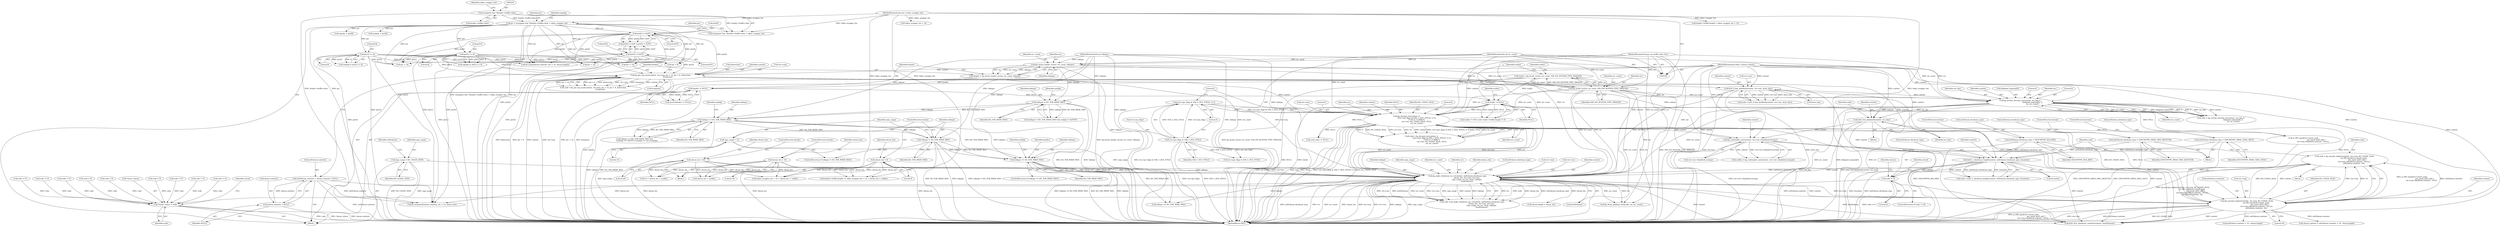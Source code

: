 digraph "0_krb5_e6ae703ae597d798e310368d52b8f38ee11c6a73_0@API" {
"1000646" [label="(Call,code = kg_encrypt_inplace(context, ctx->seq, KG_USAGE_SEAL,\n                                  (g_OID_equal(ctx->mech_used,\n                                               gss_mech_krb5_old) ?\n                                   ctx->seq->keyblock.contents : NULL),\n                                  md5cksum.contents, 16))"];
"1000648" [label="(Call,kg_encrypt_inplace(context, ctx->seq, KG_USAGE_SEAL,\n                                  (g_OID_equal(ctx->mech_used,\n                                               gss_mech_krb5_old) ?\n                                   ctx->seq->keyblock.contents : NULL),\n                                  md5cksum.contents, 16))"];
"1000614" [label="(Call,kg_make_checksum_iov_v1(context, md5cksum.checksum_type,\n                                   cksum_len, ctx->seq, ctx->enc,\n                                   sign_usage, iov, iov_count, toktype,\n                                   &md5cksum))"];
"1000591" [label="(Call,krb5_c_checksum_length(context, md5cksum.checksum_type, &sumlen))"];
"1000532" [label="(Call,kg_confounder_size(context, ctx->enc->keyblock.enctype))"];
"1000495" [label="(Call,krb5_free_keyblock(context, enc_key))"];
"1000484" [label="(Call,kg_arcfour_docrypt_iov(context, enc_key, 0,\n                                              &bigend_seqnum[0], 4,\n                                              iov, iov_count))"];
"1000440" [label="(Call,krb5_k_key_keyblock(context, ctx->enc, &enc_key))"];
"1000389" [label="(Call,kg_get_seq_num(context, ctx->seq, ptr + 14, ptr + 6, &direction,\n                          &seqnum))"];
"1000109" [label="(MethodParameterIn,krb5_context context)"];
"1000252" [label="(Call,ptr[4] != 0xFF)"];
"1000215" [label="(Call,ptr = (unsigned char *)header->buffer.value + token_wrapper_len)"];
"1000218" [label="(Call,(unsigned char *)header->buffer.value)"];
"1000114" [label="(MethodParameterIn,size_t token_wrapper_len)"];
"1000257" [label="(Call,ptr[5] != 0xFF)"];
"1000233" [label="(Call,ptr[1] << 8)"];
"1000245" [label="(Call,ptr[3] << 8)"];
"1000173" [label="(Call,kg_locate_iov(iov, iov_count, GSS_IOV_BUFFER_TYPE_TRAILER))"];
"1000163" [label="(Call,kg_locate_header_iov(iov, iov_count, toktype))"];
"1000112" [label="(MethodParameterIn,gss_iov_buffer_desc *iov)"];
"1000113" [label="(MethodParameterIn,int iov_count)"];
"1000117" [label="(MethodParameterIn,int toktype)"];
"1000502" [label="(Call,kg_decrypt_iov(context, 0,\n                                      ((ctx->gss_flags & GSS_C_DCE_STYLE) != 0),\n                                      0 /*EC*/, 0 /*RRC*/,\n                                      ctx->enc, KG_USAGE_SEAL, NULL,\n                                      iov, iov_count))"];
"1000505" [label="(Call,(ctx->gss_flags & GSS_C_DCE_STYLE) != 0)"];
"1000506" [label="(Call,ctx->gss_flags & GSS_C_DCE_STYLE)"];
"1000179" [label="(Call,trailer != NULL)"];
"1000171" [label="(Call,trailer = kg_locate_iov(iov, iov_count, GSS_IOV_BUFFER_TYPE_TRAILER))"];
"1000168" [label="(Call,header != NULL)"];
"1000161" [label="(Call,header = kg_locate_header_iov(iov, iov_count, toktype))"];
"1000574" [label="(Call,md5cksum.checksum_type = CKSUMTYPE_HMAC_MD5_ARCFOUR)"];
"1000567" [label="(Call,md5cksum.checksum_type = CKSUMTYPE_RSA_MD5)"];
"1000581" [label="(Call,md5cksum.checksum_type = CKSUMTYPE_HMAC_SHA1_DES3)"];
"1000376" [label="(Call,cksum_len = 20)"];
"1000359" [label="(Call,cksum_len = 8)"];
"1000371" [label="(Call,cksum_len = 16)"];
"1000140" [label="(Call,sign_usage = KG_USAGE_SIGN)"];
"1000366" [label="(Call,sign_usage = 15)"];
"1000416" [label="(Call,toktype == KG_TOK_WRAP_MSG)"];
"1000363" [label="(Call,toktype != KG_TOK_WRAP_MSG)"];
"1000286" [label="(Call,toktype == KG_TOK_WRAP_MSG)"];
"1000271" [label="(Call,toktype != KG_TOK_WRAP_MSG)"];
"1000152" [label="(Call,md5cksum.contents = cksum.contents = NULL)"];
"1000156" [label="(Call,cksum.contents = NULL)"];
"1000673" [label="(Call,code != 0)"];
"1000834" [label="(Call,*minor_status = code)"];
"1000422" [label="(Identifier,sealalg)"];
"1000227" [label="(Identifier,signalg)"];
"1000171" [label="(Call,trailer = kg_locate_iov(iov, iov_count, GSS_IOV_BUFFER_TYPE_TRAILER))"];
"1000141" [label="(Identifier,sign_usage)"];
"1000649" [label="(Identifier,context)"];
"1000686" [label="(Call,cksum.contents = md5cksum.contents + 16 - cksum.length)"];
"1000365" [label="(Identifier,KG_TOK_WRAP_MSG)"];
"1000162" [label="(Identifier,header)"];
"1000160" [label="(Identifier,NULL)"];
"1000672" [label="(ControlStructure,if (code != 0))"];
"1000387" [label="(Call,code = kg_get_seq_num(context, ctx->seq, ptr + 14, ptr + 6, &direction,\n                          &seqnum))"];
"1000287" [label="(Identifier,toktype)"];
"1000156" [label="(Call,cksum.contents = NULL)"];
"1000726" [label="(Call,code = 0)"];
"1000400" [label="(Call,&direction)"];
"1000165" [label="(Identifier,iov_count)"];
"1000518" [label="(Identifier,NULL)"];
"1000550" [label="(Call,14 + cksum_len + conflen)"];
"1000440" [label="(Call,krb5_k_key_keyblock(context, ctx->enc, &enc_key))"];
"1000233" [label="(Call,ptr[1] << 8)"];
"1000152" [label="(Call,md5cksum.contents = cksum.contents = NULL)"];
"1000532" [label="(Call,kg_confounder_size(context, ctx->enc->keyblock.enctype))"];
"1000355" [label="(Block,)"];
"1000243" [label="(Call,sealalg |= ptr[3] << 8)"];
"1000415" [label="(ControlStructure,if (toktype == KG_TOK_WRAP_MSG))"];
"1000448" [label="(Call,code != 0)"];
"1000157" [label="(Call,cksum.contents)"];
"1000218" [label="(Call,(unsigned char *)header->buffer.value)"];
"1000431" [label="(Block,)"];
"1000272" [label="(Identifier,toktype)"];
"1000507" [label="(Call,ctx->gss_flags)"];
"1000674" [label="(Identifier,code)"];
"1000390" [label="(Identifier,context)"];
"1000377" [label="(Identifier,cksum_len)"];
"1000523" [label="(Identifier,code)"];
"1000647" [label="(Identifier,code)"];
"1000486" [label="(Identifier,enc_key)"];
"1000517" [label="(Identifier,KG_USAGE_SEAL)"];
"1000668" [label="(Call,md5cksum.contents)"];
"1000545" [label="(Identifier,header)"];
"1000225" [label="(Identifier,token_wrapper_len)"];
"1000405" [label="(Call,code != 0)"];
"1000568" [label="(Call,md5cksum.checksum_type)"];
"1000140" [label="(Call,sign_usage = KG_USAGE_SIGN)"];
"1000172" [label="(Identifier,trailer)"];
"1000215" [label="(Call,ptr = (unsigned char *)header->buffer.value + token_wrapper_len)"];
"1000117" [label="(MethodParameterIn,int toktype)"];
"1000251" [label="(Call,ptr[4] != 0xFF || ptr[5] != 0xFF)"];
"1000839" [label="(Identifier,retval)"];
"1000181" [label="(Identifier,NULL)"];
"1000168" [label="(Call,header != NULL)"];
"1000217" [label="(Call,(unsigned char *)header->buffer.value + token_wrapper_len)"];
"1000174" [label="(Identifier,iov)"];
"1000361" [label="(Literal,8)"];
"1000234" [label="(Call,ptr[1])"];
"1000629" [label="(Identifier,toktype)"];
"1000261" [label="(Literal,0xFF)"];
"1000372" [label="(Identifier,cksum_len)"];
"1000288" [label="(Identifier,KG_TOK_WRAP_MSG)"];
"1000596" [label="(Call,&sumlen)"];
"1000678" [label="(Identifier,retval)"];
"1000592" [label="(Identifier,context)"];
"1000258" [label="(Call,ptr[5])"];
"1000176" [label="(Identifier,GSS_IOV_BUFFER_TYPE_TRAILER)"];
"1000716" [label="(Call,k5_bcmp(md5cksum.contents, ptr + 14, cksum_len))"];
"1000362" [label="(ControlStructure,if (toktype != KG_TOK_WRAP_MSG))"];
"1000589" [label="(Call,code = krb5_c_checksum_length(context, md5cksum.checksum_type, &sumlen))"];
"1000273" [label="(Identifier,KG_TOK_WRAP_MSG)"];
"1000643" [label="(Block,)"];
"1000175" [label="(Identifier,iov_count)"];
"1000513" [label="(Literal,0)"];
"1000552" [label="(Call,cksum_len + conflen)"];
"1000178" [label="(Call,trailer != NULL && trailer->buffer.length != 0)"];
"1000633" [label="(Call,code != 0)"];
"1000548" [label="(Call,token_wrapper_len + 14 + cksum_len + conflen)"];
"1000292" [label="(Identifier,sealalg)"];
"1000578" [label="(Identifier,CKSUMTYPE_HMAC_MD5_ARCFOUR)"];
"1000270" [label="(Call,toktype != KG_TOK_WRAP_MSG && sealalg != 0xFFFF)"];
"1000275" [label="(Identifier,sealalg)"];
"1000626" [label="(Identifier,sign_usage)"];
"1000170" [label="(Identifier,NULL)"];
"1000402" [label="(Call,&seqnum)"];
"1000161" [label="(Call,header = kg_locate_header_iov(iov, iov_count, toktype))"];
"1000367" [label="(Identifier,sign_usage)"];
"1000485" [label="(Identifier,context)"];
"1000371" [label="(Call,cksum_len = 16)"];
"1000360" [label="(Identifier,cksum_len)"];
"1000646" [label="(Call,code = kg_encrypt_inplace(context, ctx->seq, KG_USAGE_SEAL,\n                                  (g_OID_equal(ctx->mech_used,\n                                               gss_mech_krb5_old) ?\n                                   ctx->seq->keyblock.contents : NULL),\n                                  md5cksum.contents, 16))"];
"1000286" [label="(Call,toktype == KG_TOK_WRAP_MSG)"];
"1000673" [label="(Call,code != 0)"];
"1000654" [label="(Call,g_OID_equal(ctx->mech_used,\n                                               gss_mech_krb5_old) ?\n                                   ctx->seq->keyblock.contents : NULL)"];
"1000496" [label="(Identifier,context)"];
"1000166" [label="(Identifier,toktype)"];
"1000359" [label="(Call,cksum_len = 8)"];
"1000520" [label="(Identifier,iov_count)"];
"1000581" [label="(Call,md5cksum.checksum_type = CKSUMTYPE_HMAC_SHA1_DES3)"];
"1000522" [label="(Call,code != 0)"];
"1000416" [label="(Call,toktype == KG_TOK_WRAP_MSG)"];
"1000173" [label="(Call,kg_locate_iov(iov, iov_count, GSS_IOV_BUFFER_TYPE_TRAILER))"];
"1000628" [label="(Identifier,iov_count)"];
"1000511" [label="(Literal,0)"];
"1000376" [label="(Call,cksum_len = 20)"];
"1000720" [label="(Call,ptr + 14)"];
"1000648" [label="(Call,kg_encrypt_inplace(context, ctx->seq, KG_USAGE_SEAL,\n                                  (g_OID_equal(ctx->mech_used,\n                                               gss_mech_krb5_old) ?\n                                   ctx->seq->keyblock.contents : NULL),\n                                  md5cksum.contents, 16))"];
"1000748" [label="(Call,toktype == KG_TOK_WRAP_MSG)"];
"1000772" [label="(Call,conf_state != NULL)"];
"1000735" [label="(Call,code != 0)"];
"1000113" [label="(MethodParameterIn,int iov_count)"];
"1000259" [label="(Identifier,ptr)"];
"1000169" [label="(Identifier,header)"];
"1000505" [label="(Call,(ctx->gss_flags & GSS_C_DCE_STYLE) != 0)"];
"1000502" [label="(Call,kg_decrypt_iov(context, 0,\n                                      ((ctx->gss_flags & GSS_C_DCE_STYLE) != 0),\n                                      0 /*EC*/, 0 /*RRC*/,\n                                      ctx->enc, KG_USAGE_SEAL, NULL,\n                                      iov, iov_count))"];
"1000514" [label="(Call,ctx->enc)"];
"1000739" [label="(Call,code = 0)"];
"1000488" [label="(Call,&bigend_seqnum[0])"];
"1000837" [label="(Identifier,code)"];
"1000109" [label="(MethodParameterIn,krb5_context context)"];
"1000389" [label="(Call,kg_get_seq_num(context, ctx->seq, ptr + 14, ptr + 6, &direction,\n                          &seqnum))"];
"1000252" [label="(Call,ptr[4] != 0xFF)"];
"1000482" [label="(Call,code = kg_arcfour_docrypt_iov(context, enc_key, 0,\n                                              &bigend_seqnum[0], 4,\n                                              iov, iov_count))"];
"1000504" [label="(Literal,0)"];
"1000690" [label="(Call,md5cksum.contents + 16 - cksum.length)"];
"1000394" [label="(Call,ptr + 14)"];
"1000153" [label="(Call,md5cksum.contents)"];
"1000572" [label="(ControlStructure,break;)"];
"1000752" [label="(Call,ctx->gss_flags & GSS_C_DCE_STYLE)"];
"1000164" [label="(Identifier,iov)"];
"1000840" [label="(MethodReturn,RET)"];
"1000627" [label="(Identifier,iov)"];
"1000364" [label="(Identifier,toktype)"];
"1000542" [label="(Call,header->buffer.length != token_wrapper_len + 14 + cksum_len + conflen)"];
"1000373" [label="(Literal,16)"];
"1000492" [label="(Literal,4)"];
"1000231" [label="(Call,signalg |= ptr[1] << 8)"];
"1000112" [label="(MethodParameterIn,gss_iov_buffer_desc *iov)"];
"1000705" [label="(Call,ptr + 14)"];
"1000438" [label="(Call,code = krb5_k_key_keyblock(context, ctx->enc, &enc_key))"];
"1000510" [label="(Identifier,GSS_C_DCE_STYLE)"];
"1000512" [label="(Literal,0)"];
"1000257" [label="(Call,ptr[5] != 0xFF)"];
"1000834" [label="(Call,*minor_status = code)"];
"1000761" [label="(Call,kg_fixup_padding_iov(&code, iov, iov_count))"];
"1000245" [label="(Call,ptr[3] << 8)"];
"1000533" [label="(Identifier,context)"];
"1000391" [label="(Call,ctx->seq)"];
"1000579" [label="(ControlStructure,break;)"];
"1000249" [label="(Literal,8)"];
"1000493" [label="(Identifier,iov)"];
"1000619" [label="(Identifier,cksum_len)"];
"1000497" [label="(Identifier,enc_key)"];
"1000417" [label="(Identifier,toktype)"];
"1000363" [label="(Call,toktype != KG_TOK_WRAP_MSG)"];
"1000397" [label="(Call,ptr + 6)"];
"1000562" [label="(Block,)"];
"1000586" [label="(ControlStructure,break;)"];
"1000816" [label="(Call,code = 0)"];
"1000179" [label="(Call,trailer != NULL)"];
"1000256" [label="(Literal,0xFF)"];
"1000271" [label="(Call,toktype != KG_TOK_WRAP_MSG)"];
"1000593" [label="(Call,md5cksum.checksum_type)"];
"1000368" [label="(Literal,15)"];
"1000612" [label="(Call,code = kg_make_checksum_iov_v1(context, md5cksum.checksum_type,\n                                   cksum_len, ctx->seq, ctx->enc,\n                                   sign_usage, iov, iov_count, toktype,\n                                   &md5cksum))"];
"1000226" [label="(Call,signalg  = ptr[0])"];
"1000237" [label="(Literal,8)"];
"1000445" [label="(Call,&enc_key)"];
"1000246" [label="(Call,ptr[3])"];
"1000145" [label="(Identifier,md5cksum)"];
"1000835" [label="(Call,*minor_status)"];
"1000530" [label="(Call,conflen = kg_confounder_size(context, ctx->enc->keyblock.enctype))"];
"1000142" [label="(Identifier,KG_USAGE_SIGN)"];
"1000369" [label="(ControlStructure,break;)"];
"1000205" [label="(Call,token_wrapper_len + 14)"];
"1000285" [label="(Call,toktype == KG_TOK_WRAP_MSG &&\n        !(sealalg == 0xFFFF || sealalg == ctx->sealalg))"];
"1000185" [label="(Identifier,trailer)"];
"1000238" [label="(Call,sealalg  = ptr[2])"];
"1000614" [label="(Call,kg_make_checksum_iov_v1(context, md5cksum.checksum_type,\n                                   cksum_len, ctx->seq, ctx->enc,\n                                   sign_usage, iov, iov_count, toktype,\n                                   &md5cksum))"];
"1000681" [label="(Call,cksum.length = cksum_len)"];
"1000591" [label="(Call,krb5_c_checksum_length(context, md5cksum.checksum_type, &sumlen))"];
"1000253" [label="(Call,ptr[4])"];
"1000616" [label="(Call,md5cksum.checksum_type)"];
"1000167" [label="(Call,assert(header != NULL))"];
"1000494" [label="(Identifier,iov_count)"];
"1000500" [label="(Call,code = kg_decrypt_iov(context, 0,\n                                      ((ctx->gss_flags & GSS_C_DCE_STYLE) != 0),\n                                      0 /*EC*/, 0 /*RRC*/,\n                                      ctx->enc, KG_USAGE_SEAL, NULL,\n                                      iov, iov_count))"];
"1000599" [label="(Call,code != 0)"];
"1000574" [label="(Call,md5cksum.checksum_type = CKSUMTYPE_HMAC_MD5_ARCFOUR)"];
"1000519" [label="(Identifier,iov)"];
"1000567" [label="(Call,md5cksum.checksum_type = CKSUMTYPE_RSA_MD5)"];
"1000180" [label="(Identifier,trailer)"];
"1000442" [label="(Call,ctx->enc)"];
"1000620" [label="(Call,ctx->seq)"];
"1000118" [label="(Block,)"];
"1000506" [label="(Call,ctx->gss_flags & GSS_C_DCE_STYLE)"];
"1000374" [label="(ControlStructure,break;)"];
"1000571" [label="(Identifier,CKSUMTYPE_RSA_MD5)"];
"1000216" [label="(Identifier,ptr)"];
"1000114" [label="(MethodParameterIn,size_t token_wrapper_len)"];
"1000441" [label="(Identifier,context)"];
"1000163" [label="(Call,kg_locate_header_iov(iov, iov_count, toktype))"];
"1000671" [label="(Literal,16)"];
"1000418" [label="(Identifier,KG_TOK_WRAP_MSG)"];
"1000575" [label="(Call,md5cksum.checksum_type)"];
"1000650" [label="(Call,ctx->seq)"];
"1000534" [label="(Call,ctx->enc->keyblock.enctype)"];
"1000503" [label="(Identifier,context)"];
"1000378" [label="(Literal,20)"];
"1000484" [label="(Call,kg_arcfour_docrypt_iov(context, enc_key, 0,\n                                              &bigend_seqnum[0], 4,\n                                              iov, iov_count))"];
"1000379" [label="(ControlStructure,break;)"];
"1000830" [label="(Call,krb5_free_checksum_contents(context, &md5cksum))"];
"1000630" [label="(Call,&md5cksum)"];
"1000623" [label="(Call,ctx->enc)"];
"1000220" [label="(Call,header->buffer.value)"];
"1000199" [label="(Call,header->buffer.length < token_wrapper_len + 14)"];
"1000585" [label="(Identifier,CKSUMTYPE_HMAC_SHA1_DES3)"];
"1000701" [label="(Call,k5_bcmp(cksum.contents, ptr + 14, cksum.length))"];
"1000615" [label="(Identifier,context)"];
"1000683" [label="(Identifier,cksum)"];
"1000366" [label="(Call,sign_usage = 15)"];
"1000487" [label="(Literal,0)"];
"1000675" [label="(Literal,0)"];
"1000653" [label="(Identifier,KG_USAGE_SEAL)"];
"1000582" [label="(Call,md5cksum.checksum_type)"];
"1000495" [label="(Call,krb5_free_keyblock(context, enc_key))"];
"1000646" -> "1000643"  [label="AST: "];
"1000646" -> "1000648"  [label="CFG: "];
"1000647" -> "1000646"  [label="AST: "];
"1000648" -> "1000646"  [label="AST: "];
"1000674" -> "1000646"  [label="CFG: "];
"1000646" -> "1000840"  [label="DDG: kg_encrypt_inplace(context, ctx->seq, KG_USAGE_SEAL,\n                                  (g_OID_equal(ctx->mech_used,\n                                               gss_mech_krb5_old) ?\n                                   ctx->seq->keyblock.contents : NULL),\n                                  md5cksum.contents, 16)"];
"1000648" -> "1000646"  [label="DDG: g_OID_equal(ctx->mech_used,\n                                               gss_mech_krb5_old) ?\n                                   ctx->seq->keyblock.contents : NULL"];
"1000648" -> "1000646"  [label="DDG: md5cksum.contents"];
"1000648" -> "1000646"  [label="DDG: KG_USAGE_SEAL"];
"1000648" -> "1000646"  [label="DDG: context"];
"1000648" -> "1000646"  [label="DDG: ctx->seq"];
"1000648" -> "1000646"  [label="DDG: 16"];
"1000646" -> "1000673"  [label="DDG: code"];
"1000648" -> "1000671"  [label="CFG: "];
"1000649" -> "1000648"  [label="AST: "];
"1000650" -> "1000648"  [label="AST: "];
"1000653" -> "1000648"  [label="AST: "];
"1000654" -> "1000648"  [label="AST: "];
"1000668" -> "1000648"  [label="AST: "];
"1000671" -> "1000648"  [label="AST: "];
"1000648" -> "1000840"  [label="DDG: ctx->seq"];
"1000648" -> "1000840"  [label="DDG: md5cksum.contents"];
"1000648" -> "1000840"  [label="DDG: KG_USAGE_SEAL"];
"1000648" -> "1000840"  [label="DDG: g_OID_equal(ctx->mech_used,\n                                               gss_mech_krb5_old) ?\n                                   ctx->seq->keyblock.contents : NULL"];
"1000614" -> "1000648"  [label="DDG: context"];
"1000614" -> "1000648"  [label="DDG: ctx->seq"];
"1000109" -> "1000648"  [label="DDG: context"];
"1000502" -> "1000648"  [label="DDG: KG_USAGE_SEAL"];
"1000502" -> "1000648"  [label="DDG: NULL"];
"1000179" -> "1000648"  [label="DDG: NULL"];
"1000152" -> "1000648"  [label="DDG: md5cksum.contents"];
"1000648" -> "1000686"  [label="DDG: md5cksum.contents"];
"1000648" -> "1000690"  [label="DDG: md5cksum.contents"];
"1000648" -> "1000830"  [label="DDG: context"];
"1000614" -> "1000612"  [label="AST: "];
"1000614" -> "1000630"  [label="CFG: "];
"1000615" -> "1000614"  [label="AST: "];
"1000616" -> "1000614"  [label="AST: "];
"1000619" -> "1000614"  [label="AST: "];
"1000620" -> "1000614"  [label="AST: "];
"1000623" -> "1000614"  [label="AST: "];
"1000626" -> "1000614"  [label="AST: "];
"1000627" -> "1000614"  [label="AST: "];
"1000628" -> "1000614"  [label="AST: "];
"1000629" -> "1000614"  [label="AST: "];
"1000630" -> "1000614"  [label="AST: "];
"1000612" -> "1000614"  [label="CFG: "];
"1000614" -> "1000840"  [label="DDG: ctx->enc"];
"1000614" -> "1000840"  [label="DDG: toktype"];
"1000614" -> "1000840"  [label="DDG: sign_usage"];
"1000614" -> "1000840"  [label="DDG: md5cksum.checksum_type"];
"1000614" -> "1000840"  [label="DDG: iov"];
"1000614" -> "1000840"  [label="DDG: iov_count"];
"1000614" -> "1000840"  [label="DDG: cksum_len"];
"1000614" -> "1000840"  [label="DDG: ctx->seq"];
"1000614" -> "1000612"  [label="DDG: iov"];
"1000614" -> "1000612"  [label="DDG: cksum_len"];
"1000614" -> "1000612"  [label="DDG: md5cksum.checksum_type"];
"1000614" -> "1000612"  [label="DDG: ctx->enc"];
"1000614" -> "1000612"  [label="DDG: &md5cksum"];
"1000614" -> "1000612"  [label="DDG: iov_count"];
"1000614" -> "1000612"  [label="DDG: ctx->seq"];
"1000614" -> "1000612"  [label="DDG: sign_usage"];
"1000614" -> "1000612"  [label="DDG: context"];
"1000614" -> "1000612"  [label="DDG: toktype"];
"1000591" -> "1000614"  [label="DDG: context"];
"1000591" -> "1000614"  [label="DDG: md5cksum.checksum_type"];
"1000109" -> "1000614"  [label="DDG: context"];
"1000376" -> "1000614"  [label="DDG: cksum_len"];
"1000359" -> "1000614"  [label="DDG: cksum_len"];
"1000371" -> "1000614"  [label="DDG: cksum_len"];
"1000389" -> "1000614"  [label="DDG: ctx->seq"];
"1000440" -> "1000614"  [label="DDG: ctx->enc"];
"1000502" -> "1000614"  [label="DDG: ctx->enc"];
"1000502" -> "1000614"  [label="DDG: iov"];
"1000502" -> "1000614"  [label="DDG: iov_count"];
"1000140" -> "1000614"  [label="DDG: sign_usage"];
"1000366" -> "1000614"  [label="DDG: sign_usage"];
"1000484" -> "1000614"  [label="DDG: iov"];
"1000484" -> "1000614"  [label="DDG: iov_count"];
"1000173" -> "1000614"  [label="DDG: iov"];
"1000173" -> "1000614"  [label="DDG: iov_count"];
"1000112" -> "1000614"  [label="DDG: iov"];
"1000113" -> "1000614"  [label="DDG: iov_count"];
"1000416" -> "1000614"  [label="DDG: toktype"];
"1000117" -> "1000614"  [label="DDG: toktype"];
"1000614" -> "1000681"  [label="DDG: cksum_len"];
"1000614" -> "1000716"  [label="DDG: cksum_len"];
"1000614" -> "1000748"  [label="DDG: toktype"];
"1000614" -> "1000761"  [label="DDG: iov"];
"1000614" -> "1000761"  [label="DDG: iov_count"];
"1000614" -> "1000830"  [label="DDG: context"];
"1000614" -> "1000830"  [label="DDG: &md5cksum"];
"1000591" -> "1000589"  [label="AST: "];
"1000591" -> "1000596"  [label="CFG: "];
"1000592" -> "1000591"  [label="AST: "];
"1000593" -> "1000591"  [label="AST: "];
"1000596" -> "1000591"  [label="AST: "];
"1000589" -> "1000591"  [label="CFG: "];
"1000591" -> "1000840"  [label="DDG: &sumlen"];
"1000591" -> "1000840"  [label="DDG: md5cksum.checksum_type"];
"1000591" -> "1000589"  [label="DDG: context"];
"1000591" -> "1000589"  [label="DDG: md5cksum.checksum_type"];
"1000591" -> "1000589"  [label="DDG: &sumlen"];
"1000532" -> "1000591"  [label="DDG: context"];
"1000389" -> "1000591"  [label="DDG: context"];
"1000109" -> "1000591"  [label="DDG: context"];
"1000574" -> "1000591"  [label="DDG: md5cksum.checksum_type"];
"1000567" -> "1000591"  [label="DDG: md5cksum.checksum_type"];
"1000581" -> "1000591"  [label="DDG: md5cksum.checksum_type"];
"1000591" -> "1000830"  [label="DDG: context"];
"1000532" -> "1000530"  [label="AST: "];
"1000532" -> "1000534"  [label="CFG: "];
"1000533" -> "1000532"  [label="AST: "];
"1000534" -> "1000532"  [label="AST: "];
"1000530" -> "1000532"  [label="CFG: "];
"1000532" -> "1000840"  [label="DDG: ctx->enc->keyblock.enctype"];
"1000532" -> "1000530"  [label="DDG: context"];
"1000532" -> "1000530"  [label="DDG: ctx->enc->keyblock.enctype"];
"1000495" -> "1000532"  [label="DDG: context"];
"1000502" -> "1000532"  [label="DDG: context"];
"1000389" -> "1000532"  [label="DDG: context"];
"1000109" -> "1000532"  [label="DDG: context"];
"1000532" -> "1000830"  [label="DDG: context"];
"1000495" -> "1000431"  [label="AST: "];
"1000495" -> "1000497"  [label="CFG: "];
"1000496" -> "1000495"  [label="AST: "];
"1000497" -> "1000495"  [label="AST: "];
"1000523" -> "1000495"  [label="CFG: "];
"1000495" -> "1000840"  [label="DDG: enc_key"];
"1000495" -> "1000840"  [label="DDG: krb5_free_keyblock(context, enc_key)"];
"1000484" -> "1000495"  [label="DDG: context"];
"1000484" -> "1000495"  [label="DDG: enc_key"];
"1000109" -> "1000495"  [label="DDG: context"];
"1000495" -> "1000830"  [label="DDG: context"];
"1000484" -> "1000482"  [label="AST: "];
"1000484" -> "1000494"  [label="CFG: "];
"1000485" -> "1000484"  [label="AST: "];
"1000486" -> "1000484"  [label="AST: "];
"1000487" -> "1000484"  [label="AST: "];
"1000488" -> "1000484"  [label="AST: "];
"1000492" -> "1000484"  [label="AST: "];
"1000493" -> "1000484"  [label="AST: "];
"1000494" -> "1000484"  [label="AST: "];
"1000482" -> "1000484"  [label="CFG: "];
"1000484" -> "1000840"  [label="DDG: iov_count"];
"1000484" -> "1000840"  [label="DDG: &bigend_seqnum[0]"];
"1000484" -> "1000840"  [label="DDG: iov"];
"1000484" -> "1000482"  [label="DDG: &bigend_seqnum[0]"];
"1000484" -> "1000482"  [label="DDG: 4"];
"1000484" -> "1000482"  [label="DDG: 0"];
"1000484" -> "1000482"  [label="DDG: enc_key"];
"1000484" -> "1000482"  [label="DDG: context"];
"1000484" -> "1000482"  [label="DDG: iov"];
"1000484" -> "1000482"  [label="DDG: iov_count"];
"1000440" -> "1000484"  [label="DDG: context"];
"1000109" -> "1000484"  [label="DDG: context"];
"1000173" -> "1000484"  [label="DDG: iov"];
"1000173" -> "1000484"  [label="DDG: iov_count"];
"1000112" -> "1000484"  [label="DDG: iov"];
"1000113" -> "1000484"  [label="DDG: iov_count"];
"1000440" -> "1000438"  [label="AST: "];
"1000440" -> "1000445"  [label="CFG: "];
"1000441" -> "1000440"  [label="AST: "];
"1000442" -> "1000440"  [label="AST: "];
"1000445" -> "1000440"  [label="AST: "];
"1000438" -> "1000440"  [label="CFG: "];
"1000440" -> "1000840"  [label="DDG: ctx->enc"];
"1000440" -> "1000840"  [label="DDG: &enc_key"];
"1000440" -> "1000438"  [label="DDG: context"];
"1000440" -> "1000438"  [label="DDG: ctx->enc"];
"1000440" -> "1000438"  [label="DDG: &enc_key"];
"1000389" -> "1000440"  [label="DDG: context"];
"1000109" -> "1000440"  [label="DDG: context"];
"1000440" -> "1000830"  [label="DDG: context"];
"1000389" -> "1000387"  [label="AST: "];
"1000389" -> "1000402"  [label="CFG: "];
"1000390" -> "1000389"  [label="AST: "];
"1000391" -> "1000389"  [label="AST: "];
"1000394" -> "1000389"  [label="AST: "];
"1000397" -> "1000389"  [label="AST: "];
"1000400" -> "1000389"  [label="AST: "];
"1000402" -> "1000389"  [label="AST: "];
"1000387" -> "1000389"  [label="CFG: "];
"1000389" -> "1000840"  [label="DDG: ptr + 6"];
"1000389" -> "1000840"  [label="DDG: ptr + 14"];
"1000389" -> "1000840"  [label="DDG: &seqnum"];
"1000389" -> "1000840"  [label="DDG: &direction"];
"1000389" -> "1000840"  [label="DDG: context"];
"1000389" -> "1000840"  [label="DDG: ctx->seq"];
"1000389" -> "1000387"  [label="DDG: ptr + 6"];
"1000389" -> "1000387"  [label="DDG: &direction"];
"1000389" -> "1000387"  [label="DDG: ctx->seq"];
"1000389" -> "1000387"  [label="DDG: &seqnum"];
"1000389" -> "1000387"  [label="DDG: context"];
"1000389" -> "1000387"  [label="DDG: ptr + 14"];
"1000109" -> "1000389"  [label="DDG: context"];
"1000252" -> "1000389"  [label="DDG: ptr[4]"];
"1000215" -> "1000389"  [label="DDG: ptr"];
"1000257" -> "1000389"  [label="DDG: ptr[5]"];
"1000233" -> "1000389"  [label="DDG: ptr[1]"];
"1000245" -> "1000389"  [label="DDG: ptr[3]"];
"1000389" -> "1000502"  [label="DDG: context"];
"1000389" -> "1000830"  [label="DDG: context"];
"1000109" -> "1000108"  [label="AST: "];
"1000109" -> "1000840"  [label="DDG: context"];
"1000109" -> "1000502"  [label="DDG: context"];
"1000109" -> "1000830"  [label="DDG: context"];
"1000252" -> "1000251"  [label="AST: "];
"1000252" -> "1000256"  [label="CFG: "];
"1000253" -> "1000252"  [label="AST: "];
"1000256" -> "1000252"  [label="AST: "];
"1000259" -> "1000252"  [label="CFG: "];
"1000251" -> "1000252"  [label="CFG: "];
"1000252" -> "1000840"  [label="DDG: ptr[4]"];
"1000252" -> "1000251"  [label="DDG: ptr[4]"];
"1000252" -> "1000251"  [label="DDG: 0xFF"];
"1000215" -> "1000252"  [label="DDG: ptr"];
"1000252" -> "1000394"  [label="DDG: ptr[4]"];
"1000252" -> "1000397"  [label="DDG: ptr[4]"];
"1000252" -> "1000701"  [label="DDG: ptr[4]"];
"1000252" -> "1000705"  [label="DDG: ptr[4]"];
"1000252" -> "1000716"  [label="DDG: ptr[4]"];
"1000252" -> "1000720"  [label="DDG: ptr[4]"];
"1000215" -> "1000118"  [label="AST: "];
"1000215" -> "1000217"  [label="CFG: "];
"1000216" -> "1000215"  [label="AST: "];
"1000217" -> "1000215"  [label="AST: "];
"1000227" -> "1000215"  [label="CFG: "];
"1000215" -> "1000840"  [label="DDG: ptr"];
"1000215" -> "1000840"  [label="DDG: (unsigned char *)header->buffer.value + token_wrapper_len"];
"1000218" -> "1000215"  [label="DDG: header->buffer.value"];
"1000114" -> "1000215"  [label="DDG: token_wrapper_len"];
"1000215" -> "1000226"  [label="DDG: ptr"];
"1000215" -> "1000233"  [label="DDG: ptr"];
"1000215" -> "1000238"  [label="DDG: ptr"];
"1000215" -> "1000245"  [label="DDG: ptr"];
"1000215" -> "1000257"  [label="DDG: ptr"];
"1000215" -> "1000394"  [label="DDG: ptr"];
"1000215" -> "1000397"  [label="DDG: ptr"];
"1000215" -> "1000701"  [label="DDG: ptr"];
"1000215" -> "1000705"  [label="DDG: ptr"];
"1000215" -> "1000716"  [label="DDG: ptr"];
"1000215" -> "1000720"  [label="DDG: ptr"];
"1000218" -> "1000217"  [label="AST: "];
"1000218" -> "1000220"  [label="CFG: "];
"1000219" -> "1000218"  [label="AST: "];
"1000220" -> "1000218"  [label="AST: "];
"1000225" -> "1000218"  [label="CFG: "];
"1000218" -> "1000840"  [label="DDG: header->buffer.value"];
"1000218" -> "1000217"  [label="DDG: header->buffer.value"];
"1000114" -> "1000108"  [label="AST: "];
"1000114" -> "1000840"  [label="DDG: token_wrapper_len"];
"1000114" -> "1000199"  [label="DDG: token_wrapper_len"];
"1000114" -> "1000205"  [label="DDG: token_wrapper_len"];
"1000114" -> "1000217"  [label="DDG: token_wrapper_len"];
"1000114" -> "1000542"  [label="DDG: token_wrapper_len"];
"1000114" -> "1000548"  [label="DDG: token_wrapper_len"];
"1000257" -> "1000251"  [label="AST: "];
"1000257" -> "1000261"  [label="CFG: "];
"1000258" -> "1000257"  [label="AST: "];
"1000261" -> "1000257"  [label="AST: "];
"1000251" -> "1000257"  [label="CFG: "];
"1000257" -> "1000840"  [label="DDG: ptr[5]"];
"1000257" -> "1000251"  [label="DDG: ptr[5]"];
"1000257" -> "1000251"  [label="DDG: 0xFF"];
"1000257" -> "1000394"  [label="DDG: ptr[5]"];
"1000257" -> "1000397"  [label="DDG: ptr[5]"];
"1000257" -> "1000701"  [label="DDG: ptr[5]"];
"1000257" -> "1000705"  [label="DDG: ptr[5]"];
"1000257" -> "1000716"  [label="DDG: ptr[5]"];
"1000257" -> "1000720"  [label="DDG: ptr[5]"];
"1000233" -> "1000231"  [label="AST: "];
"1000233" -> "1000237"  [label="CFG: "];
"1000234" -> "1000233"  [label="AST: "];
"1000237" -> "1000233"  [label="AST: "];
"1000231" -> "1000233"  [label="CFG: "];
"1000233" -> "1000840"  [label="DDG: ptr[1]"];
"1000233" -> "1000231"  [label="DDG: ptr[1]"];
"1000233" -> "1000231"  [label="DDG: 8"];
"1000233" -> "1000394"  [label="DDG: ptr[1]"];
"1000233" -> "1000397"  [label="DDG: ptr[1]"];
"1000233" -> "1000701"  [label="DDG: ptr[1]"];
"1000233" -> "1000705"  [label="DDG: ptr[1]"];
"1000233" -> "1000716"  [label="DDG: ptr[1]"];
"1000233" -> "1000720"  [label="DDG: ptr[1]"];
"1000245" -> "1000243"  [label="AST: "];
"1000245" -> "1000249"  [label="CFG: "];
"1000246" -> "1000245"  [label="AST: "];
"1000249" -> "1000245"  [label="AST: "];
"1000243" -> "1000245"  [label="CFG: "];
"1000245" -> "1000840"  [label="DDG: ptr[3]"];
"1000245" -> "1000243"  [label="DDG: ptr[3]"];
"1000245" -> "1000243"  [label="DDG: 8"];
"1000245" -> "1000394"  [label="DDG: ptr[3]"];
"1000245" -> "1000397"  [label="DDG: ptr[3]"];
"1000245" -> "1000701"  [label="DDG: ptr[3]"];
"1000245" -> "1000705"  [label="DDG: ptr[3]"];
"1000245" -> "1000716"  [label="DDG: ptr[3]"];
"1000245" -> "1000720"  [label="DDG: ptr[3]"];
"1000173" -> "1000171"  [label="AST: "];
"1000173" -> "1000176"  [label="CFG: "];
"1000174" -> "1000173"  [label="AST: "];
"1000175" -> "1000173"  [label="AST: "];
"1000176" -> "1000173"  [label="AST: "];
"1000171" -> "1000173"  [label="CFG: "];
"1000173" -> "1000840"  [label="DDG: GSS_IOV_BUFFER_TYPE_TRAILER"];
"1000173" -> "1000840"  [label="DDG: iov"];
"1000173" -> "1000840"  [label="DDG: iov_count"];
"1000173" -> "1000171"  [label="DDG: iov"];
"1000173" -> "1000171"  [label="DDG: iov_count"];
"1000173" -> "1000171"  [label="DDG: GSS_IOV_BUFFER_TYPE_TRAILER"];
"1000163" -> "1000173"  [label="DDG: iov"];
"1000163" -> "1000173"  [label="DDG: iov_count"];
"1000112" -> "1000173"  [label="DDG: iov"];
"1000113" -> "1000173"  [label="DDG: iov_count"];
"1000173" -> "1000502"  [label="DDG: iov"];
"1000173" -> "1000502"  [label="DDG: iov_count"];
"1000163" -> "1000161"  [label="AST: "];
"1000163" -> "1000166"  [label="CFG: "];
"1000164" -> "1000163"  [label="AST: "];
"1000165" -> "1000163"  [label="AST: "];
"1000166" -> "1000163"  [label="AST: "];
"1000161" -> "1000163"  [label="CFG: "];
"1000163" -> "1000840"  [label="DDG: toktype"];
"1000163" -> "1000161"  [label="DDG: iov"];
"1000163" -> "1000161"  [label="DDG: iov_count"];
"1000163" -> "1000161"  [label="DDG: toktype"];
"1000112" -> "1000163"  [label="DDG: iov"];
"1000113" -> "1000163"  [label="DDG: iov_count"];
"1000117" -> "1000163"  [label="DDG: toktype"];
"1000163" -> "1000271"  [label="DDG: toktype"];
"1000112" -> "1000108"  [label="AST: "];
"1000112" -> "1000840"  [label="DDG: iov"];
"1000112" -> "1000502"  [label="DDG: iov"];
"1000112" -> "1000761"  [label="DDG: iov"];
"1000113" -> "1000108"  [label="AST: "];
"1000113" -> "1000840"  [label="DDG: iov_count"];
"1000113" -> "1000502"  [label="DDG: iov_count"];
"1000113" -> "1000761"  [label="DDG: iov_count"];
"1000117" -> "1000108"  [label="AST: "];
"1000117" -> "1000840"  [label="DDG: toktype"];
"1000117" -> "1000271"  [label="DDG: toktype"];
"1000117" -> "1000286"  [label="DDG: toktype"];
"1000117" -> "1000363"  [label="DDG: toktype"];
"1000117" -> "1000416"  [label="DDG: toktype"];
"1000117" -> "1000748"  [label="DDG: toktype"];
"1000502" -> "1000500"  [label="AST: "];
"1000502" -> "1000520"  [label="CFG: "];
"1000503" -> "1000502"  [label="AST: "];
"1000504" -> "1000502"  [label="AST: "];
"1000505" -> "1000502"  [label="AST: "];
"1000512" -> "1000502"  [label="AST: "];
"1000513" -> "1000502"  [label="AST: "];
"1000514" -> "1000502"  [label="AST: "];
"1000517" -> "1000502"  [label="AST: "];
"1000518" -> "1000502"  [label="AST: "];
"1000519" -> "1000502"  [label="AST: "];
"1000520" -> "1000502"  [label="AST: "];
"1000500" -> "1000502"  [label="CFG: "];
"1000502" -> "1000840"  [label="DDG: iov_count"];
"1000502" -> "1000840"  [label="DDG: ctx->enc"];
"1000502" -> "1000840"  [label="DDG: iov"];
"1000502" -> "1000840"  [label="DDG: NULL"];
"1000502" -> "1000840"  [label="DDG: (ctx->gss_flags & GSS_C_DCE_STYLE) != 0"];
"1000502" -> "1000840"  [label="DDG: KG_USAGE_SEAL"];
"1000502" -> "1000500"  [label="DDG: 0"];
"1000502" -> "1000500"  [label="DDG: KG_USAGE_SEAL"];
"1000502" -> "1000500"  [label="DDG: ctx->enc"];
"1000502" -> "1000500"  [label="DDG: iov"];
"1000502" -> "1000500"  [label="DDG: context"];
"1000502" -> "1000500"  [label="DDG: (ctx->gss_flags & GSS_C_DCE_STYLE) != 0"];
"1000502" -> "1000500"  [label="DDG: NULL"];
"1000502" -> "1000500"  [label="DDG: iov_count"];
"1000505" -> "1000502"  [label="DDG: ctx->gss_flags & GSS_C_DCE_STYLE"];
"1000505" -> "1000502"  [label="DDG: 0"];
"1000179" -> "1000502"  [label="DDG: NULL"];
"1000502" -> "1000654"  [label="DDG: NULL"];
"1000502" -> "1000772"  [label="DDG: NULL"];
"1000502" -> "1000830"  [label="DDG: context"];
"1000505" -> "1000511"  [label="CFG: "];
"1000506" -> "1000505"  [label="AST: "];
"1000511" -> "1000505"  [label="AST: "];
"1000512" -> "1000505"  [label="CFG: "];
"1000505" -> "1000840"  [label="DDG: ctx->gss_flags & GSS_C_DCE_STYLE"];
"1000506" -> "1000505"  [label="DDG: ctx->gss_flags"];
"1000506" -> "1000505"  [label="DDG: GSS_C_DCE_STYLE"];
"1000506" -> "1000510"  [label="CFG: "];
"1000507" -> "1000506"  [label="AST: "];
"1000510" -> "1000506"  [label="AST: "];
"1000511" -> "1000506"  [label="CFG: "];
"1000506" -> "1000840"  [label="DDG: ctx->gss_flags"];
"1000506" -> "1000840"  [label="DDG: GSS_C_DCE_STYLE"];
"1000506" -> "1000752"  [label="DDG: ctx->gss_flags"];
"1000506" -> "1000752"  [label="DDG: GSS_C_DCE_STYLE"];
"1000179" -> "1000178"  [label="AST: "];
"1000179" -> "1000181"  [label="CFG: "];
"1000180" -> "1000179"  [label="AST: "];
"1000181" -> "1000179"  [label="AST: "];
"1000185" -> "1000179"  [label="CFG: "];
"1000178" -> "1000179"  [label="CFG: "];
"1000179" -> "1000840"  [label="DDG: NULL"];
"1000179" -> "1000840"  [label="DDG: trailer"];
"1000179" -> "1000178"  [label="DDG: trailer"];
"1000179" -> "1000178"  [label="DDG: NULL"];
"1000171" -> "1000179"  [label="DDG: trailer"];
"1000168" -> "1000179"  [label="DDG: NULL"];
"1000179" -> "1000654"  [label="DDG: NULL"];
"1000179" -> "1000772"  [label="DDG: NULL"];
"1000171" -> "1000118"  [label="AST: "];
"1000172" -> "1000171"  [label="AST: "];
"1000180" -> "1000171"  [label="CFG: "];
"1000171" -> "1000840"  [label="DDG: kg_locate_iov(iov, iov_count, GSS_IOV_BUFFER_TYPE_TRAILER)"];
"1000168" -> "1000167"  [label="AST: "];
"1000168" -> "1000170"  [label="CFG: "];
"1000169" -> "1000168"  [label="AST: "];
"1000170" -> "1000168"  [label="AST: "];
"1000167" -> "1000168"  [label="CFG: "];
"1000168" -> "1000840"  [label="DDG: header"];
"1000168" -> "1000167"  [label="DDG: header"];
"1000168" -> "1000167"  [label="DDG: NULL"];
"1000161" -> "1000168"  [label="DDG: header"];
"1000161" -> "1000118"  [label="AST: "];
"1000162" -> "1000161"  [label="AST: "];
"1000169" -> "1000161"  [label="CFG: "];
"1000161" -> "1000840"  [label="DDG: kg_locate_header_iov(iov, iov_count, toktype)"];
"1000574" -> "1000562"  [label="AST: "];
"1000574" -> "1000578"  [label="CFG: "];
"1000575" -> "1000574"  [label="AST: "];
"1000578" -> "1000574"  [label="AST: "];
"1000579" -> "1000574"  [label="CFG: "];
"1000574" -> "1000840"  [label="DDG: CKSUMTYPE_HMAC_MD5_ARCFOUR"];
"1000567" -> "1000562"  [label="AST: "];
"1000567" -> "1000571"  [label="CFG: "];
"1000568" -> "1000567"  [label="AST: "];
"1000571" -> "1000567"  [label="AST: "];
"1000572" -> "1000567"  [label="CFG: "];
"1000567" -> "1000840"  [label="DDG: CKSUMTYPE_RSA_MD5"];
"1000581" -> "1000562"  [label="AST: "];
"1000581" -> "1000585"  [label="CFG: "];
"1000582" -> "1000581"  [label="AST: "];
"1000585" -> "1000581"  [label="AST: "];
"1000586" -> "1000581"  [label="CFG: "];
"1000581" -> "1000840"  [label="DDG: CKSUMTYPE_HMAC_SHA1_DES3"];
"1000376" -> "1000355"  [label="AST: "];
"1000376" -> "1000378"  [label="CFG: "];
"1000377" -> "1000376"  [label="AST: "];
"1000378" -> "1000376"  [label="AST: "];
"1000379" -> "1000376"  [label="CFG: "];
"1000376" -> "1000840"  [label="DDG: cksum_len"];
"1000376" -> "1000542"  [label="DDG: cksum_len"];
"1000376" -> "1000548"  [label="DDG: cksum_len"];
"1000376" -> "1000550"  [label="DDG: cksum_len"];
"1000376" -> "1000552"  [label="DDG: cksum_len"];
"1000359" -> "1000355"  [label="AST: "];
"1000359" -> "1000361"  [label="CFG: "];
"1000360" -> "1000359"  [label="AST: "];
"1000361" -> "1000359"  [label="AST: "];
"1000364" -> "1000359"  [label="CFG: "];
"1000359" -> "1000840"  [label="DDG: cksum_len"];
"1000359" -> "1000542"  [label="DDG: cksum_len"];
"1000359" -> "1000548"  [label="DDG: cksum_len"];
"1000359" -> "1000550"  [label="DDG: cksum_len"];
"1000359" -> "1000552"  [label="DDG: cksum_len"];
"1000371" -> "1000355"  [label="AST: "];
"1000371" -> "1000373"  [label="CFG: "];
"1000372" -> "1000371"  [label="AST: "];
"1000373" -> "1000371"  [label="AST: "];
"1000374" -> "1000371"  [label="CFG: "];
"1000371" -> "1000840"  [label="DDG: cksum_len"];
"1000371" -> "1000542"  [label="DDG: cksum_len"];
"1000371" -> "1000548"  [label="DDG: cksum_len"];
"1000371" -> "1000550"  [label="DDG: cksum_len"];
"1000371" -> "1000552"  [label="DDG: cksum_len"];
"1000140" -> "1000118"  [label="AST: "];
"1000140" -> "1000142"  [label="CFG: "];
"1000141" -> "1000140"  [label="AST: "];
"1000142" -> "1000140"  [label="AST: "];
"1000145" -> "1000140"  [label="CFG: "];
"1000140" -> "1000840"  [label="DDG: KG_USAGE_SIGN"];
"1000140" -> "1000840"  [label="DDG: sign_usage"];
"1000366" -> "1000362"  [label="AST: "];
"1000366" -> "1000368"  [label="CFG: "];
"1000367" -> "1000366"  [label="AST: "];
"1000368" -> "1000366"  [label="AST: "];
"1000369" -> "1000366"  [label="CFG: "];
"1000366" -> "1000840"  [label="DDG: sign_usage"];
"1000416" -> "1000415"  [label="AST: "];
"1000416" -> "1000418"  [label="CFG: "];
"1000417" -> "1000416"  [label="AST: "];
"1000418" -> "1000416"  [label="AST: "];
"1000422" -> "1000416"  [label="CFG: "];
"1000545" -> "1000416"  [label="CFG: "];
"1000416" -> "1000840"  [label="DDG: toktype == KG_TOK_WRAP_MSG"];
"1000416" -> "1000840"  [label="DDG: KG_TOK_WRAP_MSG"];
"1000416" -> "1000840"  [label="DDG: toktype"];
"1000363" -> "1000416"  [label="DDG: toktype"];
"1000363" -> "1000416"  [label="DDG: KG_TOK_WRAP_MSG"];
"1000286" -> "1000416"  [label="DDG: toktype"];
"1000286" -> "1000416"  [label="DDG: KG_TOK_WRAP_MSG"];
"1000416" -> "1000748"  [label="DDG: KG_TOK_WRAP_MSG"];
"1000363" -> "1000362"  [label="AST: "];
"1000363" -> "1000365"  [label="CFG: "];
"1000364" -> "1000363"  [label="AST: "];
"1000365" -> "1000363"  [label="AST: "];
"1000367" -> "1000363"  [label="CFG: "];
"1000369" -> "1000363"  [label="CFG: "];
"1000363" -> "1000840"  [label="DDG: KG_TOK_WRAP_MSG"];
"1000363" -> "1000840"  [label="DDG: toktype"];
"1000363" -> "1000840"  [label="DDG: toktype != KG_TOK_WRAP_MSG"];
"1000286" -> "1000363"  [label="DDG: toktype"];
"1000286" -> "1000363"  [label="DDG: KG_TOK_WRAP_MSG"];
"1000286" -> "1000285"  [label="AST: "];
"1000286" -> "1000288"  [label="CFG: "];
"1000287" -> "1000286"  [label="AST: "];
"1000288" -> "1000286"  [label="AST: "];
"1000292" -> "1000286"  [label="CFG: "];
"1000285" -> "1000286"  [label="CFG: "];
"1000286" -> "1000840"  [label="DDG: toktype"];
"1000286" -> "1000840"  [label="DDG: KG_TOK_WRAP_MSG"];
"1000286" -> "1000285"  [label="DDG: toktype"];
"1000286" -> "1000285"  [label="DDG: KG_TOK_WRAP_MSG"];
"1000271" -> "1000286"  [label="DDG: toktype"];
"1000271" -> "1000286"  [label="DDG: KG_TOK_WRAP_MSG"];
"1000271" -> "1000270"  [label="AST: "];
"1000271" -> "1000273"  [label="CFG: "];
"1000272" -> "1000271"  [label="AST: "];
"1000273" -> "1000271"  [label="AST: "];
"1000275" -> "1000271"  [label="CFG: "];
"1000270" -> "1000271"  [label="CFG: "];
"1000271" -> "1000840"  [label="DDG: KG_TOK_WRAP_MSG"];
"1000271" -> "1000840"  [label="DDG: toktype"];
"1000271" -> "1000270"  [label="DDG: toktype"];
"1000271" -> "1000270"  [label="DDG: KG_TOK_WRAP_MSG"];
"1000152" -> "1000118"  [label="AST: "];
"1000152" -> "1000156"  [label="CFG: "];
"1000153" -> "1000152"  [label="AST: "];
"1000156" -> "1000152"  [label="AST: "];
"1000162" -> "1000152"  [label="CFG: "];
"1000152" -> "1000840"  [label="DDG: md5cksum.contents"];
"1000156" -> "1000152"  [label="DDG: cksum.contents"];
"1000152" -> "1000716"  [label="DDG: md5cksum.contents"];
"1000156" -> "1000160"  [label="CFG: "];
"1000157" -> "1000156"  [label="AST: "];
"1000160" -> "1000156"  [label="AST: "];
"1000156" -> "1000840"  [label="DDG: cksum.contents"];
"1000673" -> "1000672"  [label="AST: "];
"1000673" -> "1000675"  [label="CFG: "];
"1000674" -> "1000673"  [label="AST: "];
"1000675" -> "1000673"  [label="AST: "];
"1000678" -> "1000673"  [label="CFG: "];
"1000683" -> "1000673"  [label="CFG: "];
"1000673" -> "1000840"  [label="DDG: code != 0"];
"1000673" -> "1000834"  [label="DDG: code"];
"1000834" -> "1000118"  [label="AST: "];
"1000834" -> "1000837"  [label="CFG: "];
"1000835" -> "1000834"  [label="AST: "];
"1000837" -> "1000834"  [label="AST: "];
"1000839" -> "1000834"  [label="CFG: "];
"1000834" -> "1000840"  [label="DDG: *minor_status"];
"1000834" -> "1000840"  [label="DDG: code"];
"1000816" -> "1000834"  [label="DDG: code"];
"1000726" -> "1000834"  [label="DDG: code"];
"1000599" -> "1000834"  [label="DDG: code"];
"1000448" -> "1000834"  [label="DDG: code"];
"1000522" -> "1000834"  [label="DDG: code"];
"1000405" -> "1000834"  [label="DDG: code"];
"1000735" -> "1000834"  [label="DDG: code"];
"1000633" -> "1000834"  [label="DDG: code"];
"1000739" -> "1000834"  [label="DDG: code"];
}
